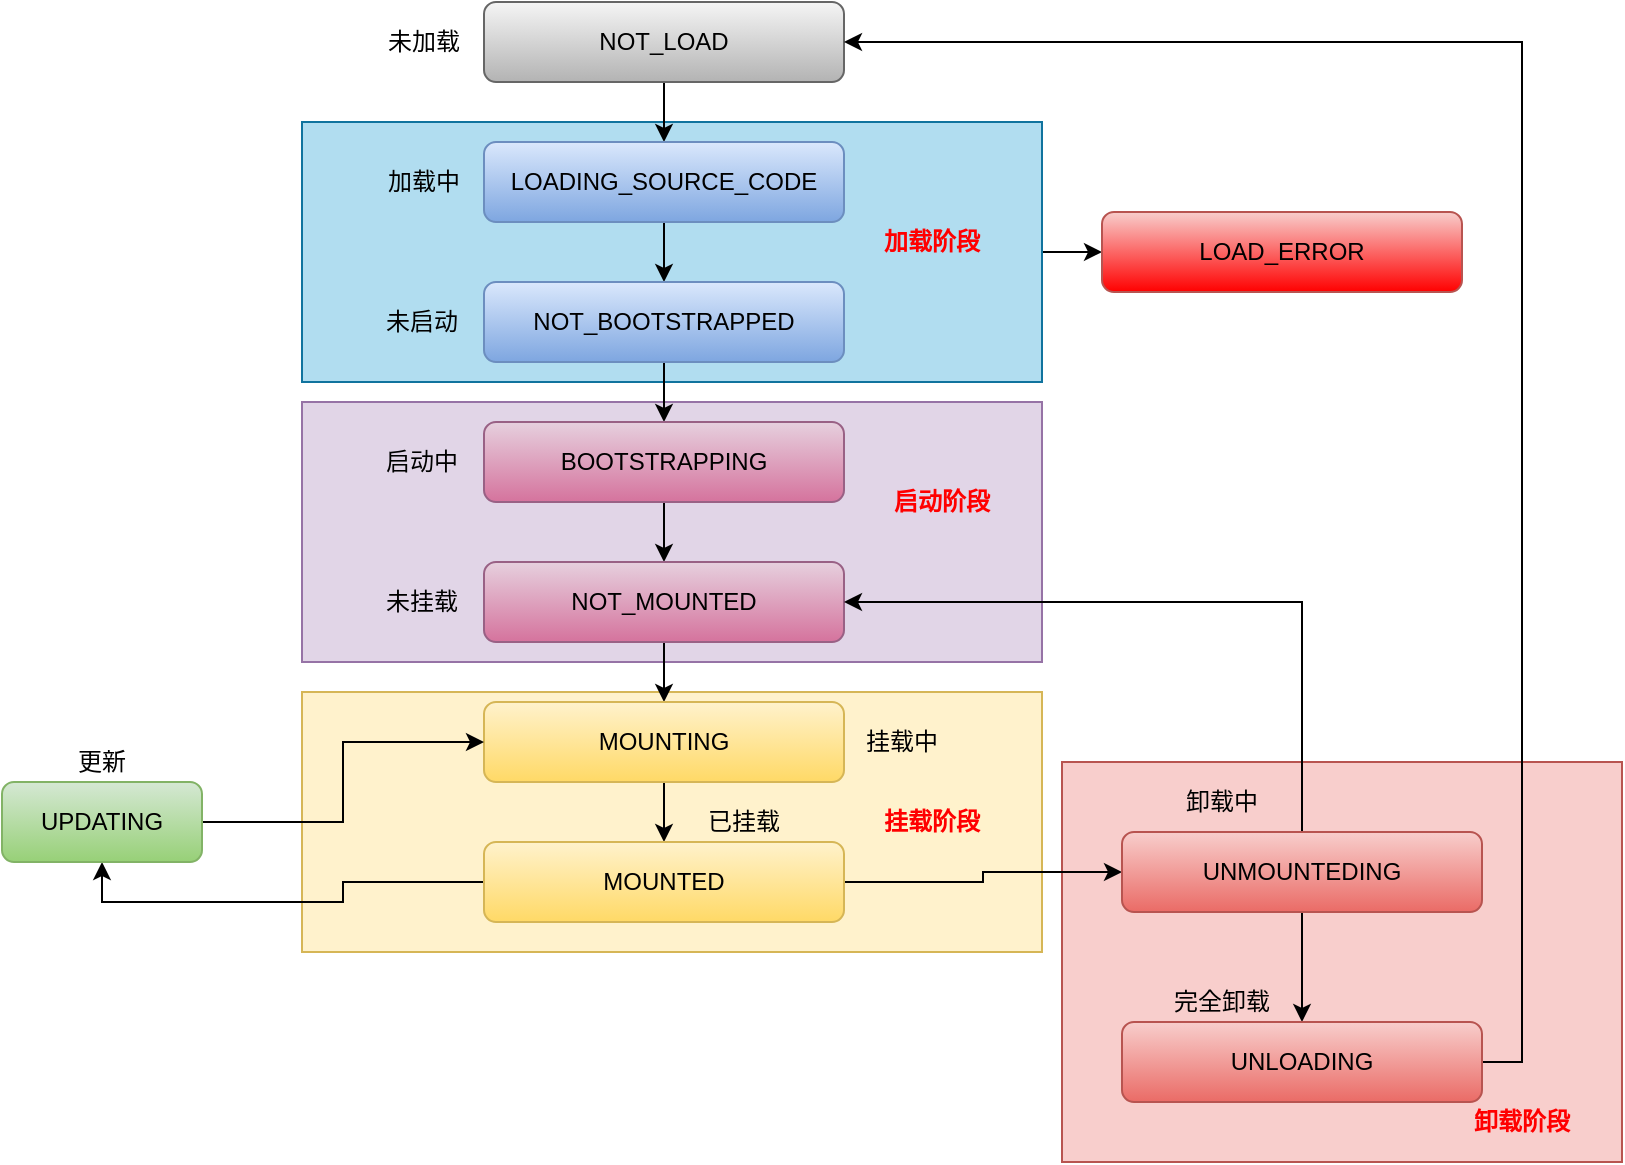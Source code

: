 <mxfile version="14.2.7" type="github">
  <diagram id="8ACWD_Dafs6rEpKmImHS" name="第 1 页">
    <mxGraphModel dx="595" dy="1931" grid="1" gridSize="10" guides="1" tooltips="1" connect="1" arrows="1" fold="1" page="1" pageScale="1" pageWidth="827" pageHeight="1169" math="0" shadow="0">
      <root>
        <mxCell id="0" />
        <mxCell id="1" parent="0" />
        <mxCell id="h3DEKp1L-RRj9ouZcUCp-1" value="" style="rounded=0;whiteSpace=wrap;html=1;align=left;fillColor=#f8cecc;strokeColor=#b85450;" vertex="1" parent="1">
          <mxGeometry x="1520" y="-170" width="280" height="200" as="geometry" />
        </mxCell>
        <mxCell id="h3DEKp1L-RRj9ouZcUCp-2" value="" style="rounded=0;whiteSpace=wrap;html=1;align=left;fillColor=#fff2cc;strokeColor=#d6b656;" vertex="1" parent="1">
          <mxGeometry x="1140" y="-205" width="370" height="130" as="geometry" />
        </mxCell>
        <mxCell id="h3DEKp1L-RRj9ouZcUCp-3" value="" style="rounded=0;whiteSpace=wrap;html=1;align=left;fillColor=#e1d5e7;strokeColor=#9673a6;" vertex="1" parent="1">
          <mxGeometry x="1140" y="-350" width="370" height="130" as="geometry" />
        </mxCell>
        <mxCell id="h3DEKp1L-RRj9ouZcUCp-44" style="edgeStyle=orthogonalEdgeStyle;rounded=0;orthogonalLoop=1;jettySize=auto;html=1;exitX=1;exitY=0.5;exitDx=0;exitDy=0;" edge="1" parent="1" source="h3DEKp1L-RRj9ouZcUCp-4" target="h3DEKp1L-RRj9ouZcUCp-41">
          <mxGeometry relative="1" as="geometry" />
        </mxCell>
        <mxCell id="h3DEKp1L-RRj9ouZcUCp-4" value="" style="rounded=0;whiteSpace=wrap;html=1;align=left;fillColor=#b1ddf0;strokeColor=#10739e;" vertex="1" parent="1">
          <mxGeometry x="1140" y="-490" width="370" height="130" as="geometry" />
        </mxCell>
        <mxCell id="h3DEKp1L-RRj9ouZcUCp-5" style="edgeStyle=orthogonalEdgeStyle;rounded=0;orthogonalLoop=1;jettySize=auto;html=1;" edge="1" parent="1" source="h3DEKp1L-RRj9ouZcUCp-6" target="h3DEKp1L-RRj9ouZcUCp-8">
          <mxGeometry relative="1" as="geometry" />
        </mxCell>
        <mxCell id="h3DEKp1L-RRj9ouZcUCp-6" value="NOT_LOAD" style="rounded=1;whiteSpace=wrap;html=1;align=center;gradientColor=#b3b3b3;fillColor=#f5f5f5;strokeColor=#666666;" vertex="1" parent="1">
          <mxGeometry x="1231" y="-550" width="180" height="40" as="geometry" />
        </mxCell>
        <mxCell id="h3DEKp1L-RRj9ouZcUCp-7" style="edgeStyle=orthogonalEdgeStyle;rounded=0;orthogonalLoop=1;jettySize=auto;html=1;" edge="1" parent="1" source="h3DEKp1L-RRj9ouZcUCp-8" target="h3DEKp1L-RRj9ouZcUCp-10">
          <mxGeometry relative="1" as="geometry" />
        </mxCell>
        <mxCell id="h3DEKp1L-RRj9ouZcUCp-8" value="LOADING_SOURCE_CODE" style="rounded=1;whiteSpace=wrap;html=1;align=center;gradientColor=#7ea6e0;fillColor=#dae8fc;strokeColor=#6c8ebf;" vertex="1" parent="1">
          <mxGeometry x="1231" y="-480" width="180" height="40" as="geometry" />
        </mxCell>
        <mxCell id="h3DEKp1L-RRj9ouZcUCp-9" style="edgeStyle=orthogonalEdgeStyle;rounded=0;orthogonalLoop=1;jettySize=auto;html=1;entryX=0.5;entryY=0;entryDx=0;entryDy=0;" edge="1" parent="1" source="h3DEKp1L-RRj9ouZcUCp-10" target="h3DEKp1L-RRj9ouZcUCp-12">
          <mxGeometry relative="1" as="geometry" />
        </mxCell>
        <mxCell id="h3DEKp1L-RRj9ouZcUCp-10" value="NOT_BOOTSTRAPPED" style="rounded=1;whiteSpace=wrap;html=1;align=center;gradientColor=#7ea6e0;fillColor=#dae8fc;strokeColor=#6c8ebf;" vertex="1" parent="1">
          <mxGeometry x="1231" y="-410" width="180" height="40" as="geometry" />
        </mxCell>
        <mxCell id="h3DEKp1L-RRj9ouZcUCp-11" style="edgeStyle=orthogonalEdgeStyle;rounded=0;orthogonalLoop=1;jettySize=auto;html=1;entryX=0.5;entryY=0;entryDx=0;entryDy=0;" edge="1" parent="1" source="h3DEKp1L-RRj9ouZcUCp-12" target="h3DEKp1L-RRj9ouZcUCp-14">
          <mxGeometry relative="1" as="geometry" />
        </mxCell>
        <mxCell id="h3DEKp1L-RRj9ouZcUCp-12" value="BOOTSTRAPPING" style="rounded=1;whiteSpace=wrap;html=1;align=center;gradientColor=#d5739d;fillColor=#e6d0de;strokeColor=#996185;" vertex="1" parent="1">
          <mxGeometry x="1231" y="-340" width="180" height="40" as="geometry" />
        </mxCell>
        <mxCell id="h3DEKp1L-RRj9ouZcUCp-13" style="edgeStyle=orthogonalEdgeStyle;rounded=0;orthogonalLoop=1;jettySize=auto;html=1;entryX=0.5;entryY=0;entryDx=0;entryDy=0;" edge="1" parent="1" source="h3DEKp1L-RRj9ouZcUCp-14" target="h3DEKp1L-RRj9ouZcUCp-16">
          <mxGeometry relative="1" as="geometry" />
        </mxCell>
        <mxCell id="h3DEKp1L-RRj9ouZcUCp-14" value="NOT_MOUNTED" style="rounded=1;whiteSpace=wrap;html=1;align=center;gradientColor=#d5739d;fillColor=#e6d0de;strokeColor=#996185;" vertex="1" parent="1">
          <mxGeometry x="1231" y="-270" width="180" height="40" as="geometry" />
        </mxCell>
        <mxCell id="h3DEKp1L-RRj9ouZcUCp-15" style="edgeStyle=orthogonalEdgeStyle;rounded=0;orthogonalLoop=1;jettySize=auto;html=1;entryX=0.5;entryY=0;entryDx=0;entryDy=0;" edge="1" parent="1" source="h3DEKp1L-RRj9ouZcUCp-16" target="h3DEKp1L-RRj9ouZcUCp-19">
          <mxGeometry relative="1" as="geometry" />
        </mxCell>
        <mxCell id="h3DEKp1L-RRj9ouZcUCp-16" value="MOUNTING" style="rounded=1;whiteSpace=wrap;html=1;align=center;gradientColor=#ffd966;fillColor=#fff2cc;strokeColor=#d6b656;" vertex="1" parent="1">
          <mxGeometry x="1231" y="-200" width="180" height="40" as="geometry" />
        </mxCell>
        <mxCell id="h3DEKp1L-RRj9ouZcUCp-17" style="edgeStyle=orthogonalEdgeStyle;rounded=0;orthogonalLoop=1;jettySize=auto;html=1;entryX=0.5;entryY=1;entryDx=0;entryDy=0;" edge="1" parent="1" source="h3DEKp1L-RRj9ouZcUCp-19" target="h3DEKp1L-RRj9ouZcUCp-26">
          <mxGeometry relative="1" as="geometry" />
        </mxCell>
        <mxCell id="h3DEKp1L-RRj9ouZcUCp-18" style="edgeStyle=orthogonalEdgeStyle;rounded=0;orthogonalLoop=1;jettySize=auto;html=1;entryX=0;entryY=0.5;entryDx=0;entryDy=0;" edge="1" parent="1" source="h3DEKp1L-RRj9ouZcUCp-19" target="h3DEKp1L-RRj9ouZcUCp-22">
          <mxGeometry relative="1" as="geometry" />
        </mxCell>
        <mxCell id="h3DEKp1L-RRj9ouZcUCp-19" value="MOUNTED" style="rounded=1;whiteSpace=wrap;html=1;align=center;gradientColor=#ffd966;fillColor=#fff2cc;strokeColor=#d6b656;" vertex="1" parent="1">
          <mxGeometry x="1231" y="-130" width="180" height="40" as="geometry" />
        </mxCell>
        <mxCell id="h3DEKp1L-RRj9ouZcUCp-20" style="edgeStyle=orthogonalEdgeStyle;rounded=0;orthogonalLoop=1;jettySize=auto;html=1;" edge="1" parent="1" source="h3DEKp1L-RRj9ouZcUCp-22" target="h3DEKp1L-RRj9ouZcUCp-24">
          <mxGeometry relative="1" as="geometry" />
        </mxCell>
        <mxCell id="h3DEKp1L-RRj9ouZcUCp-21" style="edgeStyle=orthogonalEdgeStyle;rounded=0;orthogonalLoop=1;jettySize=auto;html=1;exitX=0.5;exitY=0;exitDx=0;exitDy=0;entryX=1;entryY=0.5;entryDx=0;entryDy=0;" edge="1" parent="1" source="h3DEKp1L-RRj9ouZcUCp-22" target="h3DEKp1L-RRj9ouZcUCp-14">
          <mxGeometry relative="1" as="geometry" />
        </mxCell>
        <mxCell id="h3DEKp1L-RRj9ouZcUCp-22" value="UNMOUNTEDING" style="rounded=1;whiteSpace=wrap;html=1;align=center;gradientColor=#ea6b66;fillColor=#f8cecc;strokeColor=#b85450;" vertex="1" parent="1">
          <mxGeometry x="1550" y="-135" width="180" height="40" as="geometry" />
        </mxCell>
        <mxCell id="h3DEKp1L-RRj9ouZcUCp-23" style="edgeStyle=orthogonalEdgeStyle;rounded=0;orthogonalLoop=1;jettySize=auto;html=1;exitX=1;exitY=0.5;exitDx=0;exitDy=0;entryX=1;entryY=0.5;entryDx=0;entryDy=0;" edge="1" parent="1" source="h3DEKp1L-RRj9ouZcUCp-24" target="h3DEKp1L-RRj9ouZcUCp-6">
          <mxGeometry relative="1" as="geometry" />
        </mxCell>
        <mxCell id="h3DEKp1L-RRj9ouZcUCp-24" value="UNLOADING" style="rounded=1;whiteSpace=wrap;html=1;align=center;gradientColor=#ea6b66;fillColor=#f8cecc;strokeColor=#b85450;" vertex="1" parent="1">
          <mxGeometry x="1550" y="-40" width="180" height="40" as="geometry" />
        </mxCell>
        <mxCell id="h3DEKp1L-RRj9ouZcUCp-25" style="edgeStyle=orthogonalEdgeStyle;rounded=0;orthogonalLoop=1;jettySize=auto;html=1;" edge="1" parent="1" source="h3DEKp1L-RRj9ouZcUCp-26" target="h3DEKp1L-RRj9ouZcUCp-16">
          <mxGeometry relative="1" as="geometry" />
        </mxCell>
        <mxCell id="h3DEKp1L-RRj9ouZcUCp-26" value="UPDATING" style="rounded=1;whiteSpace=wrap;html=1;align=center;gradientColor=#97d077;fillColor=#d5e8d4;strokeColor=#82b366;" vertex="1" parent="1">
          <mxGeometry x="990" y="-160" width="100" height="40" as="geometry" />
        </mxCell>
        <mxCell id="h3DEKp1L-RRj9ouZcUCp-27" value="未加载" style="text;html=1;strokeColor=none;fillColor=none;align=center;verticalAlign=middle;whiteSpace=wrap;rounded=0;" vertex="1" parent="1">
          <mxGeometry x="1181" y="-540" width="40" height="20" as="geometry" />
        </mxCell>
        <mxCell id="h3DEKp1L-RRj9ouZcUCp-28" value="加载中" style="text;html=1;strokeColor=none;fillColor=none;align=center;verticalAlign=middle;whiteSpace=wrap;rounded=0;" vertex="1" parent="1">
          <mxGeometry x="1181" y="-470" width="40" height="20" as="geometry" />
        </mxCell>
        <mxCell id="h3DEKp1L-RRj9ouZcUCp-29" value="未启动" style="text;html=1;strokeColor=none;fillColor=none;align=center;verticalAlign=middle;whiteSpace=wrap;rounded=0;" vertex="1" parent="1">
          <mxGeometry x="1180" y="-400" width="40" height="20" as="geometry" />
        </mxCell>
        <mxCell id="h3DEKp1L-RRj9ouZcUCp-30" value="启动中" style="text;html=1;strokeColor=none;fillColor=none;align=center;verticalAlign=middle;whiteSpace=wrap;rounded=0;" vertex="1" parent="1">
          <mxGeometry x="1180" y="-330" width="40" height="20" as="geometry" />
        </mxCell>
        <mxCell id="h3DEKp1L-RRj9ouZcUCp-31" value="未挂载" style="text;html=1;strokeColor=none;fillColor=none;align=center;verticalAlign=middle;whiteSpace=wrap;rounded=0;" vertex="1" parent="1">
          <mxGeometry x="1180" y="-260" width="40" height="20" as="geometry" />
        </mxCell>
        <mxCell id="h3DEKp1L-RRj9ouZcUCp-32" value="挂载中" style="text;html=1;strokeColor=none;fillColor=none;align=center;verticalAlign=middle;whiteSpace=wrap;rounded=0;" vertex="1" parent="1">
          <mxGeometry x="1420" y="-190" width="40" height="20" as="geometry" />
        </mxCell>
        <mxCell id="h3DEKp1L-RRj9ouZcUCp-33" value="已挂载" style="text;html=1;strokeColor=none;fillColor=none;align=center;verticalAlign=middle;whiteSpace=wrap;rounded=0;" vertex="1" parent="1">
          <mxGeometry x="1341" y="-150" width="40" height="20" as="geometry" />
        </mxCell>
        <mxCell id="h3DEKp1L-RRj9ouZcUCp-34" value="卸载中" style="text;html=1;strokeColor=none;fillColor=none;align=center;verticalAlign=middle;whiteSpace=wrap;rounded=0;" vertex="1" parent="1">
          <mxGeometry x="1580" y="-160" width="40" height="20" as="geometry" />
        </mxCell>
        <mxCell id="h3DEKp1L-RRj9ouZcUCp-35" value="完全卸载" style="text;html=1;strokeColor=none;fillColor=none;align=center;verticalAlign=middle;whiteSpace=wrap;rounded=0;" vertex="1" parent="1">
          <mxGeometry x="1570" y="-60" width="60" height="20" as="geometry" />
        </mxCell>
        <mxCell id="h3DEKp1L-RRj9ouZcUCp-36" value="更新" style="text;html=1;strokeColor=none;fillColor=none;align=center;verticalAlign=middle;whiteSpace=wrap;rounded=0;" vertex="1" parent="1">
          <mxGeometry x="1020" y="-180" width="40" height="20" as="geometry" />
        </mxCell>
        <mxCell id="h3DEKp1L-RRj9ouZcUCp-37" value="加载阶段" style="text;html=1;strokeColor=none;fillColor=none;align=center;verticalAlign=middle;whiteSpace=wrap;rounded=0;fontStyle=1;fontColor=#FF0000;" vertex="1" parent="1">
          <mxGeometry x="1430" y="-440" width="50" height="20" as="geometry" />
        </mxCell>
        <mxCell id="h3DEKp1L-RRj9ouZcUCp-38" value="启动阶段" style="text;html=1;strokeColor=none;fillColor=none;align=center;verticalAlign=middle;whiteSpace=wrap;rounded=0;fontStyle=1;fontColor=#FF0000;" vertex="1" parent="1">
          <mxGeometry x="1430" y="-310" width="60" height="20" as="geometry" />
        </mxCell>
        <mxCell id="h3DEKp1L-RRj9ouZcUCp-39" value="挂载阶段" style="text;html=1;strokeColor=none;fillColor=none;align=center;verticalAlign=middle;whiteSpace=wrap;rounded=0;fontStyle=1;fontColor=#FF0000;" vertex="1" parent="1">
          <mxGeometry x="1425" y="-150" width="60" height="20" as="geometry" />
        </mxCell>
        <mxCell id="h3DEKp1L-RRj9ouZcUCp-40" value="卸载阶段" style="text;html=1;strokeColor=none;fillColor=none;align=center;verticalAlign=middle;whiteSpace=wrap;rounded=0;fontStyle=1;fontColor=#FF0000;" vertex="1" parent="1">
          <mxGeometry x="1720" width="60" height="20" as="geometry" />
        </mxCell>
        <mxCell id="h3DEKp1L-RRj9ouZcUCp-41" value="LOAD_ERROR" style="rounded=1;whiteSpace=wrap;html=1;align=center;fillColor=#f8cecc;strokeColor=#b85450;gradientColor=#FF0000;" vertex="1" parent="1">
          <mxGeometry x="1540" y="-445" width="180" height="40" as="geometry" />
        </mxCell>
      </root>
    </mxGraphModel>
  </diagram>
</mxfile>
